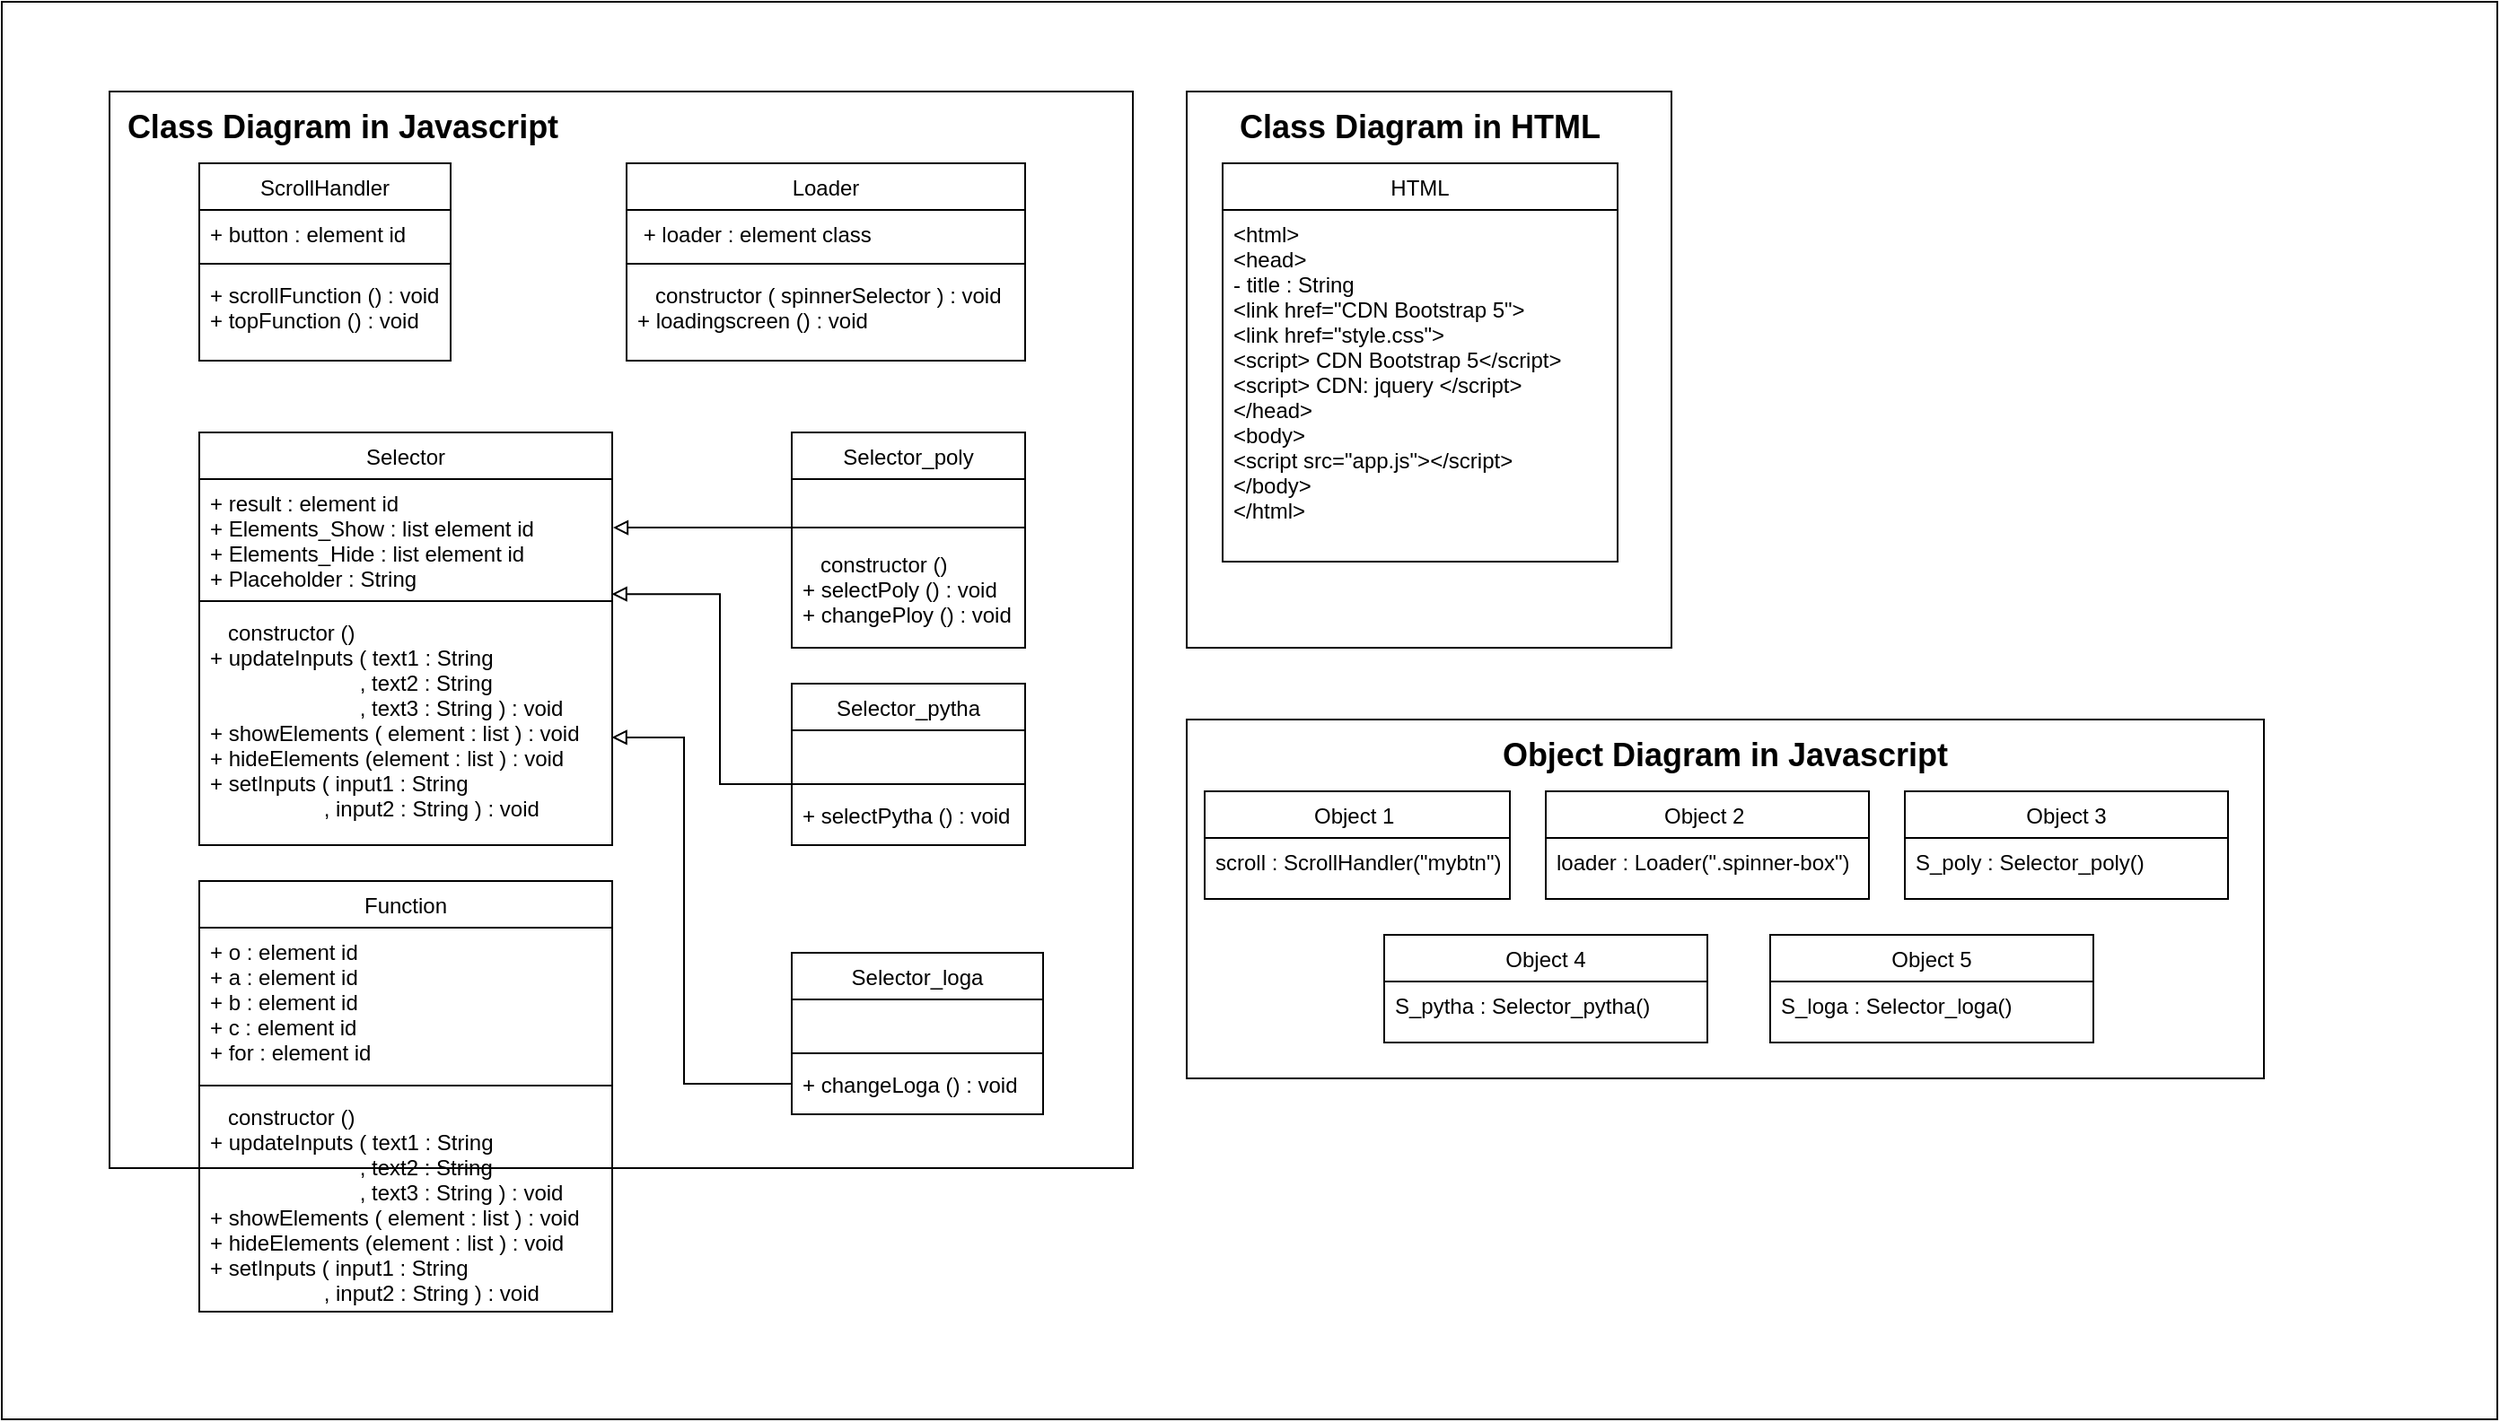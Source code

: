 <mxfile version="13.9.9" type="device"><diagram id="C5RBs43oDa-KdzZeNtuy" name="Page-1"><mxGraphModel dx="853" dy="501" grid="1" gridSize="10" guides="1" tooltips="1" connect="1" arrows="1" fold="1" page="1" pageScale="1" pageWidth="827" pageHeight="1169" math="0" shadow="0"><root><mxCell id="WIyWlLk6GJQsqaUBKTNV-0"/><mxCell id="WIyWlLk6GJQsqaUBKTNV-1" parent="WIyWlLk6GJQsqaUBKTNV-0"/><mxCell id="XOc4Yu5gQh2VW8XAqwn8-54" value="" style="rounded=0;whiteSpace=wrap;html=1;fontSize=18;fontColor=none;" parent="WIyWlLk6GJQsqaUBKTNV-1" vertex="1"><mxGeometry x="40" y="30" width="1390" height="790" as="geometry"/></mxCell><mxCell id="XOc4Yu5gQh2VW8XAqwn8-45" value="" style="rounded=0;whiteSpace=wrap;html=1;fontSize=18;fontColor=none;" parent="WIyWlLk6GJQsqaUBKTNV-1" vertex="1"><mxGeometry x="700" y="430" width="600" height="200" as="geometry"/></mxCell><mxCell id="XOc4Yu5gQh2VW8XAqwn8-42" value="" style="rounded=0;whiteSpace=wrap;html=1;fontColor=none;" parent="WIyWlLk6GJQsqaUBKTNV-1" vertex="1"><mxGeometry x="100" y="80" width="570" height="600" as="geometry"/></mxCell><mxCell id="zkfFHV4jXpPFQw0GAbJ--0" value="ScrollHandler" style="swimlane;fontStyle=0;align=center;verticalAlign=top;childLayout=stackLayout;horizontal=1;startSize=26;horizontalStack=0;resizeParent=1;resizeLast=0;collapsible=1;marginBottom=0;rounded=0;shadow=0;strokeWidth=1;" parent="WIyWlLk6GJQsqaUBKTNV-1" vertex="1"><mxGeometry x="150" y="120" width="140" height="110" as="geometry"><mxRectangle x="230" y="140" width="160" height="26" as="alternateBounds"/></mxGeometry></mxCell><mxCell id="zkfFHV4jXpPFQw0GAbJ--1" value="+ button : element id " style="text;align=left;verticalAlign=top;spacingLeft=4;spacingRight=4;overflow=hidden;rotatable=0;points=[[0,0.5],[1,0.5]];portConstraint=eastwest;" parent="zkfFHV4jXpPFQw0GAbJ--0" vertex="1"><mxGeometry y="26" width="140" height="26" as="geometry"/></mxCell><mxCell id="zkfFHV4jXpPFQw0GAbJ--4" value="" style="line;html=1;strokeWidth=1;align=left;verticalAlign=middle;spacingTop=-1;spacingLeft=3;spacingRight=3;rotatable=0;labelPosition=right;points=[];portConstraint=eastwest;" parent="zkfFHV4jXpPFQw0GAbJ--0" vertex="1"><mxGeometry y="52" width="140" height="8" as="geometry"/></mxCell><mxCell id="zkfFHV4jXpPFQw0GAbJ--5" value="+ scrollFunction () : void&#10;+ topFunction () : void" style="text;align=left;verticalAlign=top;spacingLeft=4;spacingRight=4;overflow=hidden;rotatable=0;points=[[0,0.5],[1,0.5]];portConstraint=eastwest;" parent="zkfFHV4jXpPFQw0GAbJ--0" vertex="1"><mxGeometry y="60" width="140" height="40" as="geometry"/></mxCell><mxCell id="zkfFHV4jXpPFQw0GAbJ--17" value="Loader" style="swimlane;fontStyle=0;align=center;verticalAlign=top;childLayout=stackLayout;horizontal=1;startSize=26;horizontalStack=0;resizeParent=1;resizeLast=0;collapsible=1;marginBottom=0;rounded=0;shadow=0;strokeWidth=1;" parent="WIyWlLk6GJQsqaUBKTNV-1" vertex="1"><mxGeometry x="388" y="120" width="222" height="110" as="geometry"><mxRectangle x="550" y="140" width="160" height="26" as="alternateBounds"/></mxGeometry></mxCell><mxCell id="zkfFHV4jXpPFQw0GAbJ--18" value=" + loader : element class" style="text;align=left;verticalAlign=top;spacingLeft=4;spacingRight=4;overflow=hidden;rotatable=0;points=[[0,0.5],[1,0.5]];portConstraint=eastwest;" parent="zkfFHV4jXpPFQw0GAbJ--17" vertex="1"><mxGeometry y="26" width="222" height="26" as="geometry"/></mxCell><mxCell id="zkfFHV4jXpPFQw0GAbJ--23" value="" style="line;html=1;strokeWidth=1;align=left;verticalAlign=middle;spacingTop=-1;spacingLeft=3;spacingRight=3;rotatable=0;labelPosition=right;points=[];portConstraint=eastwest;" parent="zkfFHV4jXpPFQw0GAbJ--17" vertex="1"><mxGeometry y="52" width="222" height="8" as="geometry"/></mxCell><mxCell id="zkfFHV4jXpPFQw0GAbJ--24" value="   constructor ( spinnerSelector ) : void&#10;+ loadingscreen () : void" style="text;align=left;verticalAlign=top;spacingLeft=4;spacingRight=4;overflow=hidden;rotatable=0;points=[[0,0.5],[1,0.5]];portConstraint=eastwest;" parent="zkfFHV4jXpPFQw0GAbJ--17" vertex="1"><mxGeometry y="60" width="222" height="40" as="geometry"/></mxCell><mxCell id="XOc4Yu5gQh2VW8XAqwn8-4" value="Selector" style="swimlane;fontStyle=0;align=center;verticalAlign=top;childLayout=stackLayout;horizontal=1;startSize=26;horizontalStack=0;resizeParent=1;resizeLast=0;collapsible=1;marginBottom=0;rounded=0;shadow=0;strokeWidth=1;" parent="WIyWlLk6GJQsqaUBKTNV-1" vertex="1"><mxGeometry x="150" y="270" width="230" height="230" as="geometry"><mxRectangle x="230" y="140" width="160" height="26" as="alternateBounds"/></mxGeometry></mxCell><mxCell id="XOc4Yu5gQh2VW8XAqwn8-5" value="+ result : element id &#10;+ Elements_Show : list element id&#10;+ Elements_Hide : list element id&#10;+ Placeholder : String" style="text;align=left;verticalAlign=top;spacingLeft=4;spacingRight=4;overflow=hidden;rotatable=0;points=[[0,0.5],[1,0.5]];portConstraint=eastwest;spacingTop=0;" parent="XOc4Yu5gQh2VW8XAqwn8-4" vertex="1"><mxGeometry y="26" width="230" height="64" as="geometry"/></mxCell><mxCell id="XOc4Yu5gQh2VW8XAqwn8-6" value="" style="line;html=1;strokeWidth=1;align=left;verticalAlign=middle;spacingTop=-1;spacingLeft=3;spacingRight=3;rotatable=0;labelPosition=right;points=[];portConstraint=eastwest;" parent="XOc4Yu5gQh2VW8XAqwn8-4" vertex="1"><mxGeometry y="90" width="230" height="8" as="geometry"/></mxCell><mxCell id="XOc4Yu5gQh2VW8XAqwn8-7" value="   constructor ()&#10;+ updateInputs ( text1 : String&#10;                         , text2 : String&#10;                         , text3 : String ) : void&#10;+ showElements ( element : list ) : void&#10;+ hideElements (element : list ) : void&#10;+ setInputs ( input1 : String&#10;                   , input2 : String ) : void&#10;" style="text;align=left;verticalAlign=top;spacingLeft=4;spacingRight=4;overflow=hidden;rotatable=0;points=[[0,0.5],[1,0.5]];portConstraint=eastwest;" parent="XOc4Yu5gQh2VW8XAqwn8-4" vertex="1"><mxGeometry y="98" width="230" height="122" as="geometry"/></mxCell><mxCell id="XOc4Yu5gQh2VW8XAqwn8-9" value="Selector_poly" style="swimlane;fontStyle=0;align=center;verticalAlign=top;childLayout=stackLayout;horizontal=1;startSize=26;horizontalStack=0;resizeParent=1;resizeLast=0;collapsible=1;marginBottom=0;rounded=0;shadow=0;strokeWidth=1;" parent="WIyWlLk6GJQsqaUBKTNV-1" vertex="1"><mxGeometry x="480" y="270" width="130" height="120" as="geometry"><mxRectangle x="230" y="140" width="160" height="26" as="alternateBounds"/></mxGeometry></mxCell><mxCell id="XOc4Yu5gQh2VW8XAqwn8-12" value="scrollFunction ()" style="text;align=left;verticalAlign=top;spacingLeft=4;spacingRight=4;overflow=hidden;rotatable=0;points=[[0,0.5],[1,0.5]];portConstraint=eastwest;noLabel=1;fontColor=none;" parent="XOc4Yu5gQh2VW8XAqwn8-9" vertex="1"><mxGeometry y="26" width="130" height="20" as="geometry"/></mxCell><mxCell id="XOc4Yu5gQh2VW8XAqwn8-11" value="" style="line;html=1;strokeWidth=1;align=left;verticalAlign=middle;spacingTop=-1;spacingLeft=3;spacingRight=3;rotatable=0;labelPosition=right;points=[];portConstraint=eastwest;" parent="XOc4Yu5gQh2VW8XAqwn8-9" vertex="1"><mxGeometry y="46" width="130" height="14" as="geometry"/></mxCell><mxCell id="XOc4Yu5gQh2VW8XAqwn8-13" value="   constructor ()&#10;+ selectPoly () : void&#10;+ changePloy () : void" style="text;align=left;verticalAlign=top;spacingLeft=4;spacingRight=4;overflow=hidden;rotatable=0;points=[[0,0.5],[1,0.5]];portConstraint=eastwest;" parent="XOc4Yu5gQh2VW8XAqwn8-9" vertex="1"><mxGeometry y="60" width="130" height="50" as="geometry"/></mxCell><mxCell id="XOc4Yu5gQh2VW8XAqwn8-14" value="Selector_pytha" style="swimlane;fontStyle=0;align=center;verticalAlign=top;childLayout=stackLayout;horizontal=1;startSize=26;horizontalStack=0;resizeParent=1;resizeLast=0;collapsible=1;marginBottom=0;rounded=0;shadow=0;strokeWidth=1;" parent="WIyWlLk6GJQsqaUBKTNV-1" vertex="1"><mxGeometry x="480" y="410" width="130" height="90" as="geometry"><mxRectangle x="230" y="140" width="160" height="26" as="alternateBounds"/></mxGeometry></mxCell><mxCell id="XOc4Yu5gQh2VW8XAqwn8-15" value="+ button : element id " style="text;align=left;verticalAlign=top;spacingLeft=4;spacingRight=4;overflow=hidden;rotatable=0;points=[[0,0.5],[1,0.5]];portConstraint=eastwest;noLabel=1;fontColor=none;" parent="XOc4Yu5gQh2VW8XAqwn8-14" vertex="1"><mxGeometry y="26" width="130" height="26" as="geometry"/></mxCell><mxCell id="XOc4Yu5gQh2VW8XAqwn8-16" value="" style="line;html=1;strokeWidth=1;align=left;verticalAlign=middle;spacingTop=-1;spacingLeft=3;spacingRight=3;rotatable=0;labelPosition=right;points=[];portConstraint=eastwest;" parent="XOc4Yu5gQh2VW8XAqwn8-14" vertex="1"><mxGeometry y="52" width="130" height="8" as="geometry"/></mxCell><mxCell id="XOc4Yu5gQh2VW8XAqwn8-17" value="+ selectPytha () : void&#10;" style="text;align=left;verticalAlign=top;spacingLeft=4;spacingRight=4;overflow=hidden;rotatable=0;points=[[0,0.5],[1,0.5]];portConstraint=eastwest;" parent="XOc4Yu5gQh2VW8XAqwn8-14" vertex="1"><mxGeometry y="60" width="130" height="30" as="geometry"/></mxCell><mxCell id="XOc4Yu5gQh2VW8XAqwn8-19" value="Selector_loga" style="swimlane;fontStyle=0;align=center;verticalAlign=top;childLayout=stackLayout;horizontal=1;startSize=26;horizontalStack=0;resizeParent=1;resizeLast=0;collapsible=1;marginBottom=0;rounded=0;shadow=0;strokeWidth=1;" parent="WIyWlLk6GJQsqaUBKTNV-1" vertex="1"><mxGeometry x="480" y="560" width="140" height="90" as="geometry"><mxRectangle x="230" y="140" width="160" height="26" as="alternateBounds"/></mxGeometry></mxCell><mxCell id="XOc4Yu5gQh2VW8XAqwn8-20" value="+ button : element id " style="text;align=left;verticalAlign=top;spacingLeft=4;spacingRight=4;overflow=hidden;rotatable=0;points=[[0,0.5],[1,0.5]];portConstraint=eastwest;noLabel=1;fontColor=none;" parent="XOc4Yu5gQh2VW8XAqwn8-19" vertex="1"><mxGeometry y="26" width="140" height="26" as="geometry"/></mxCell><mxCell id="XOc4Yu5gQh2VW8XAqwn8-21" value="" style="line;html=1;strokeWidth=1;align=left;verticalAlign=middle;spacingTop=-1;spacingLeft=3;spacingRight=3;rotatable=0;labelPosition=right;points=[];portConstraint=eastwest;" parent="XOc4Yu5gQh2VW8XAqwn8-19" vertex="1"><mxGeometry y="52" width="140" height="8" as="geometry"/></mxCell><mxCell id="XOc4Yu5gQh2VW8XAqwn8-22" value="+ changeLoga () : void" style="text;align=left;verticalAlign=top;spacingLeft=4;spacingRight=4;overflow=hidden;rotatable=0;points=[[0,0.5],[1,0.5]];portConstraint=eastwest;" parent="XOc4Yu5gQh2VW8XAqwn8-19" vertex="1"><mxGeometry y="60" width="140" height="26" as="geometry"/></mxCell><mxCell id="XOc4Yu5gQh2VW8XAqwn8-26" style="edgeStyle=orthogonalEdgeStyle;rounded=0;orthogonalLoop=1;jettySize=auto;html=1;fontColor=none;endArrow=block;endFill=0;entryX=1.002;entryY=0.422;entryDx=0;entryDy=0;entryPerimeter=0;" parent="WIyWlLk6GJQsqaUBKTNV-1" source="XOc4Yu5gQh2VW8XAqwn8-11" target="XOc4Yu5gQh2VW8XAqwn8-5" edge="1"><mxGeometry relative="1" as="geometry"><mxPoint x="390" y="323" as="targetPoint"/><Array as="points"/></mxGeometry></mxCell><mxCell id="XOc4Yu5gQh2VW8XAqwn8-27" style="edgeStyle=orthogonalEdgeStyle;rounded=0;orthogonalLoop=1;jettySize=auto;html=1;entryX=0.999;entryY=-0.065;entryDx=0;entryDy=0;entryPerimeter=0;fontColor=none;endArrow=block;endFill=0;" parent="WIyWlLk6GJQsqaUBKTNV-1" source="XOc4Yu5gQh2VW8XAqwn8-16" target="XOc4Yu5gQh2VW8XAqwn8-7" edge="1"><mxGeometry relative="1" as="geometry"><Array as="points"><mxPoint x="440" y="466"/><mxPoint x="440" y="361"/></Array></mxGeometry></mxCell><mxCell id="XOc4Yu5gQh2VW8XAqwn8-28" style="edgeStyle=orthogonalEdgeStyle;rounded=0;orthogonalLoop=1;jettySize=auto;html=1;fontColor=none;endArrow=block;endFill=0;entryX=0.999;entryY=0.59;entryDx=0;entryDy=0;entryPerimeter=0;" parent="WIyWlLk6GJQsqaUBKTNV-1" source="XOc4Yu5gQh2VW8XAqwn8-22" target="XOc4Yu5gQh2VW8XAqwn8-7" edge="1"><mxGeometry relative="1" as="geometry"><mxPoint x="400" y="440" as="targetPoint"/><Array as="points"><mxPoint x="420" y="633"/><mxPoint x="420" y="440"/></Array></mxGeometry></mxCell><mxCell id="XOc4Yu5gQh2VW8XAqwn8-30" value="Object 1 " style="swimlane;fontStyle=0;align=center;verticalAlign=top;childLayout=stackLayout;horizontal=1;startSize=26;horizontalStack=0;resizeParent=1;resizeLast=0;collapsible=1;marginBottom=0;rounded=0;shadow=0;strokeWidth=1;" parent="WIyWlLk6GJQsqaUBKTNV-1" vertex="1"><mxGeometry x="710" y="470" width="170" height="60" as="geometry"><mxRectangle x="230" y="140" width="160" height="26" as="alternateBounds"/></mxGeometry></mxCell><mxCell id="XOc4Yu5gQh2VW8XAqwn8-33" value="scroll : ScrollHandler(&quot;mybtn&quot;)" style="text;align=left;verticalAlign=top;spacingLeft=4;spacingRight=4;overflow=hidden;rotatable=0;points=[[0,0.5],[1,0.5]];portConstraint=eastwest;" parent="XOc4Yu5gQh2VW8XAqwn8-30" vertex="1"><mxGeometry y="26" width="170" height="34" as="geometry"/></mxCell><mxCell id="XOc4Yu5gQh2VW8XAqwn8-34" value="Object 2 " style="swimlane;fontStyle=0;align=center;verticalAlign=top;childLayout=stackLayout;horizontal=1;startSize=26;horizontalStack=0;resizeParent=1;resizeLast=0;collapsible=1;marginBottom=0;rounded=0;shadow=0;strokeWidth=1;" parent="WIyWlLk6GJQsqaUBKTNV-1" vertex="1"><mxGeometry x="900" y="470" width="180" height="60" as="geometry"><mxRectangle x="230" y="140" width="160" height="26" as="alternateBounds"/></mxGeometry></mxCell><mxCell id="XOc4Yu5gQh2VW8XAqwn8-35" value="loader : Loader(&quot;.spinner-box&quot;)" style="text;align=left;verticalAlign=top;spacingLeft=4;spacingRight=4;overflow=hidden;rotatable=0;points=[[0,0.5],[1,0.5]];portConstraint=eastwest;" parent="XOc4Yu5gQh2VW8XAqwn8-34" vertex="1"><mxGeometry y="26" width="180" height="34" as="geometry"/></mxCell><mxCell id="XOc4Yu5gQh2VW8XAqwn8-36" value="Object 3" style="swimlane;fontStyle=0;align=center;verticalAlign=top;childLayout=stackLayout;horizontal=1;startSize=26;horizontalStack=0;resizeParent=1;resizeLast=0;collapsible=1;marginBottom=0;rounded=0;shadow=0;strokeWidth=1;" parent="WIyWlLk6GJQsqaUBKTNV-1" vertex="1"><mxGeometry x="1100" y="470" width="180" height="60" as="geometry"><mxRectangle x="230" y="140" width="160" height="26" as="alternateBounds"/></mxGeometry></mxCell><mxCell id="XOc4Yu5gQh2VW8XAqwn8-37" value="S_poly : Selector_poly()" style="text;align=left;verticalAlign=top;spacingLeft=4;spacingRight=4;overflow=hidden;rotatable=0;points=[[0,0.5],[1,0.5]];portConstraint=eastwest;" parent="XOc4Yu5gQh2VW8XAqwn8-36" vertex="1"><mxGeometry y="26" width="180" height="34" as="geometry"/></mxCell><mxCell id="XOc4Yu5gQh2VW8XAqwn8-38" value="Object 4" style="swimlane;fontStyle=0;align=center;verticalAlign=top;childLayout=stackLayout;horizontal=1;startSize=26;horizontalStack=0;resizeParent=1;resizeLast=0;collapsible=1;marginBottom=0;rounded=0;shadow=0;strokeWidth=1;" parent="WIyWlLk6GJQsqaUBKTNV-1" vertex="1"><mxGeometry x="810" y="550" width="180" height="60" as="geometry"><mxRectangle x="230" y="140" width="160" height="26" as="alternateBounds"/></mxGeometry></mxCell><mxCell id="XOc4Yu5gQh2VW8XAqwn8-39" value="S_pytha : Selector_pytha()" style="text;align=left;verticalAlign=top;spacingLeft=4;spacingRight=4;overflow=hidden;rotatable=0;points=[[0,0.5],[1,0.5]];portConstraint=eastwest;" parent="XOc4Yu5gQh2VW8XAqwn8-38" vertex="1"><mxGeometry y="26" width="180" height="34" as="geometry"/></mxCell><mxCell id="XOc4Yu5gQh2VW8XAqwn8-40" value="Object 5" style="swimlane;fontStyle=0;align=center;verticalAlign=top;childLayout=stackLayout;horizontal=1;startSize=26;horizontalStack=0;resizeParent=1;resizeLast=0;collapsible=1;marginBottom=0;rounded=0;shadow=0;strokeWidth=1;" parent="WIyWlLk6GJQsqaUBKTNV-1" vertex="1"><mxGeometry x="1025" y="550" width="180" height="60" as="geometry"><mxRectangle x="230" y="140" width="160" height="26" as="alternateBounds"/></mxGeometry></mxCell><mxCell id="XOc4Yu5gQh2VW8XAqwn8-41" value="S_loga : Selector_loga()" style="text;align=left;verticalAlign=top;spacingLeft=4;spacingRight=4;overflow=hidden;rotatable=0;points=[[0,0.5],[1,0.5]];portConstraint=eastwest;" parent="XOc4Yu5gQh2VW8XAqwn8-40" vertex="1"><mxGeometry y="26" width="180" height="34" as="geometry"/></mxCell><mxCell id="XOc4Yu5gQh2VW8XAqwn8-44" value="Class Diagram in Javascript" style="text;html=1;strokeColor=none;fillColor=none;align=center;verticalAlign=middle;whiteSpace=wrap;rounded=0;fontColor=none;fontStyle=1;fontSize=18;" parent="WIyWlLk6GJQsqaUBKTNV-1" vertex="1"><mxGeometry x="100" y="90" width="260" height="20" as="geometry"/></mxCell><mxCell id="XOc4Yu5gQh2VW8XAqwn8-46" value="Object Diagram in Javascript" style="text;html=1;strokeColor=none;fillColor=none;align=center;verticalAlign=middle;whiteSpace=wrap;rounded=0;fontSize=18;fontColor=none;fontStyle=1" parent="WIyWlLk6GJQsqaUBKTNV-1" vertex="1"><mxGeometry x="855" y="440" width="290" height="20" as="geometry"/></mxCell><mxCell id="XOc4Yu5gQh2VW8XAqwn8-47" value="" style="rounded=0;whiteSpace=wrap;html=1;fontColor=none;" parent="WIyWlLk6GJQsqaUBKTNV-1" vertex="1"><mxGeometry x="700" y="80" width="270" height="310" as="geometry"/></mxCell><mxCell id="XOc4Yu5gQh2VW8XAqwn8-48" value="HTML" style="swimlane;fontStyle=0;align=center;verticalAlign=top;childLayout=stackLayout;horizontal=1;startSize=26;horizontalStack=0;resizeParent=1;resizeLast=0;collapsible=1;marginBottom=0;rounded=0;shadow=0;strokeWidth=1;" parent="WIyWlLk6GJQsqaUBKTNV-1" vertex="1"><mxGeometry x="720" y="120" width="220" height="222" as="geometry"><mxRectangle x="230" y="140" width="160" height="26" as="alternateBounds"/></mxGeometry></mxCell><mxCell id="XOc4Yu5gQh2VW8XAqwn8-49" value="&lt;html&gt;&#10;&lt;head&gt;&#10;- title : String&#10;&lt;link href=&quot;CDN Bootstrap 5&quot;&gt;&#10;&lt;link href=&quot;style.css&quot;&gt;&#10;&lt;script&gt; CDN Bootstrap 5&lt;/script&gt;&#10;&lt;script&gt; CDN: jquery &lt;/script&gt;&#10;&lt;/head&gt; &#10;&lt;body&gt;&#10;&lt;script src=&quot;app.js&quot;&gt;&lt;/script&gt;&#10;&lt;/body&gt; &#10;&lt;/html&gt;" style="text;align=left;verticalAlign=top;spacingLeft=4;spacingRight=4;overflow=hidden;rotatable=0;points=[[0,0.5],[1,0.5]];portConstraint=eastwest;" parent="XOc4Yu5gQh2VW8XAqwn8-48" vertex="1"><mxGeometry y="26" width="220" height="184" as="geometry"/></mxCell><mxCell id="XOc4Yu5gQh2VW8XAqwn8-53" value="Class Diagram in HTML" style="text;html=1;strokeColor=none;fillColor=none;align=center;verticalAlign=middle;whiteSpace=wrap;rounded=0;fontColor=none;fontStyle=1;fontSize=18;" parent="WIyWlLk6GJQsqaUBKTNV-1" vertex="1"><mxGeometry x="700" y="90" width="260" height="20" as="geometry"/></mxCell><mxCell id="4BME741z0ffswZZyLdJ9-0" value="Function" style="swimlane;fontStyle=0;align=center;verticalAlign=top;childLayout=stackLayout;horizontal=1;startSize=26;horizontalStack=0;resizeParent=1;resizeLast=0;collapsible=1;marginBottom=0;rounded=0;shadow=0;strokeWidth=1;" vertex="1" parent="WIyWlLk6GJQsqaUBKTNV-1"><mxGeometry x="150" y="520" width="230" height="240" as="geometry"><mxRectangle x="230" y="140" width="160" height="26" as="alternateBounds"/></mxGeometry></mxCell><mxCell id="4BME741z0ffswZZyLdJ9-1" value="+ o : element id &#10;+ a : element id &#10;+ b : element id &#10;+ c : element id &#10;+ for : element id" style="text;align=left;verticalAlign=top;spacingLeft=4;spacingRight=4;overflow=hidden;rotatable=0;points=[[0,0.5],[1,0.5]];portConstraint=eastwest;spacingTop=0;" vertex="1" parent="4BME741z0ffswZZyLdJ9-0"><mxGeometry y="26" width="230" height="84" as="geometry"/></mxCell><mxCell id="4BME741z0ffswZZyLdJ9-2" value="" style="line;html=1;strokeWidth=1;align=left;verticalAlign=middle;spacingTop=-1;spacingLeft=3;spacingRight=3;rotatable=0;labelPosition=right;points=[];portConstraint=eastwest;" vertex="1" parent="4BME741z0ffswZZyLdJ9-0"><mxGeometry y="110" width="230" height="8" as="geometry"/></mxCell><mxCell id="4BME741z0ffswZZyLdJ9-3" value="   constructor ()&#10;+ updateInputs ( text1 : String&#10;                         , text2 : String&#10;                         , text3 : String ) : void&#10;+ showElements ( element : list ) : void&#10;+ hideElements (element : list ) : void&#10;+ setInputs ( input1 : String&#10;                   , input2 : String ) : void&#10;" style="text;align=left;verticalAlign=top;spacingLeft=4;spacingRight=4;overflow=hidden;rotatable=0;points=[[0,0.5],[1,0.5]];portConstraint=eastwest;" vertex="1" parent="4BME741z0ffswZZyLdJ9-0"><mxGeometry y="118" width="230" height="122" as="geometry"/></mxCell></root></mxGraphModel></diagram></mxfile>